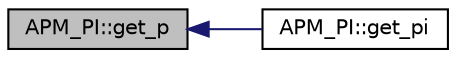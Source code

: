 digraph "APM_PI::get_p"
{
 // INTERACTIVE_SVG=YES
  edge [fontname="Helvetica",fontsize="10",labelfontname="Helvetica",labelfontsize="10"];
  node [fontname="Helvetica",fontsize="10",shape=record];
  rankdir="LR";
  Node1 [label="APM_PI::get_p",height=0.2,width=0.4,color="black", fillcolor="grey75", style="filled" fontcolor="black"];
  Node1 -> Node2 [dir="back",color="midnightblue",fontsize="10",style="solid",fontname="Helvetica"];
  Node2 [label="APM_PI::get_pi",height=0.2,width=0.4,color="black", fillcolor="white", style="filled",URL="$classAPM__PI.html#afa4f1bb71d90cf0e1abb12fcb085294c"];
}
